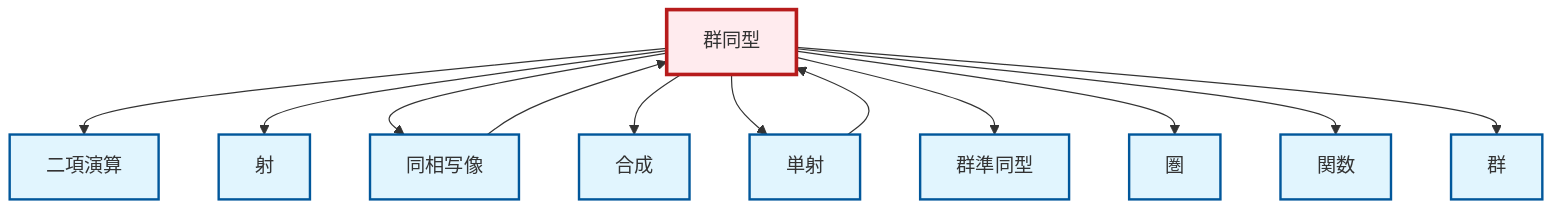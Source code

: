 graph TD
    classDef definition fill:#e1f5fe,stroke:#01579b,stroke-width:2px
    classDef theorem fill:#f3e5f5,stroke:#4a148c,stroke-width:2px
    classDef axiom fill:#fff3e0,stroke:#e65100,stroke-width:2px
    classDef example fill:#e8f5e9,stroke:#1b5e20,stroke-width:2px
    classDef current fill:#ffebee,stroke:#b71c1c,stroke-width:3px
    def-group["群"]:::definition
    def-homomorphism["群準同型"]:::definition
    def-morphism["射"]:::definition
    def-isomorphism["群同型"]:::definition
    def-monomorphism["単射"]:::definition
    def-binary-operation["二項演算"]:::definition
    def-category["圏"]:::definition
    def-homeomorphism["同相写像"]:::definition
    def-function["関数"]:::definition
    def-composition["合成"]:::definition
    def-isomorphism --> def-binary-operation
    def-isomorphism --> def-morphism
    def-isomorphism --> def-homeomorphism
    def-isomorphism --> def-composition
    def-isomorphism --> def-monomorphism
    def-isomorphism --> def-homomorphism
    def-isomorphism --> def-category
    def-isomorphism --> def-function
    def-monomorphism --> def-isomorphism
    def-homeomorphism --> def-isomorphism
    def-isomorphism --> def-group
    class def-isomorphism current